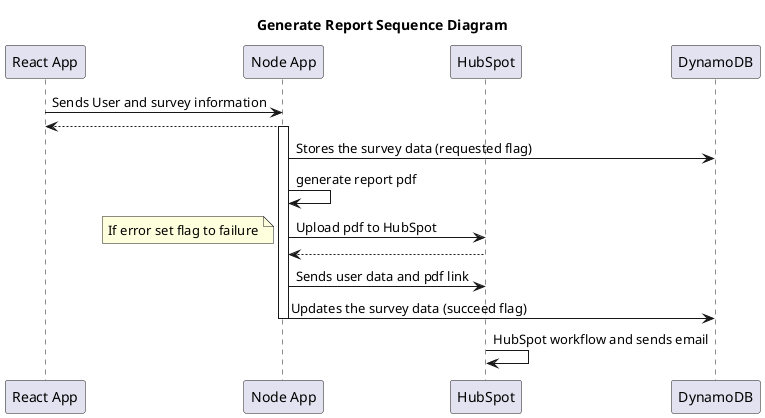 @startuml
skinparam BoxPadding 10
title Generate Report Sequence Diagram

participant "React App" as React
participant "Node App" as NodeApp
participant "HubSpot"
Participant "DynamoDB" as DB



React -> NodeApp: Sends User and survey information
React <-- NodeApp:


activate NodeApp
NodeApp -> DB: Stores the survey data (requested flag)
NodeApp -> NodeApp: generate report pdf
NodeApp -> HubSpot: Upload pdf to HubSpot
note left: If error set flag to failure
NodeApp <-- HubSpot:
NodeApp -> HubSpot: Sends user data and pdf link
NodeApp -> DB: Updates the survey data (succeed flag)
deactivate NodeApp

HubSpot -> HubSpot: HubSpot workflow and sends email

@enduml 